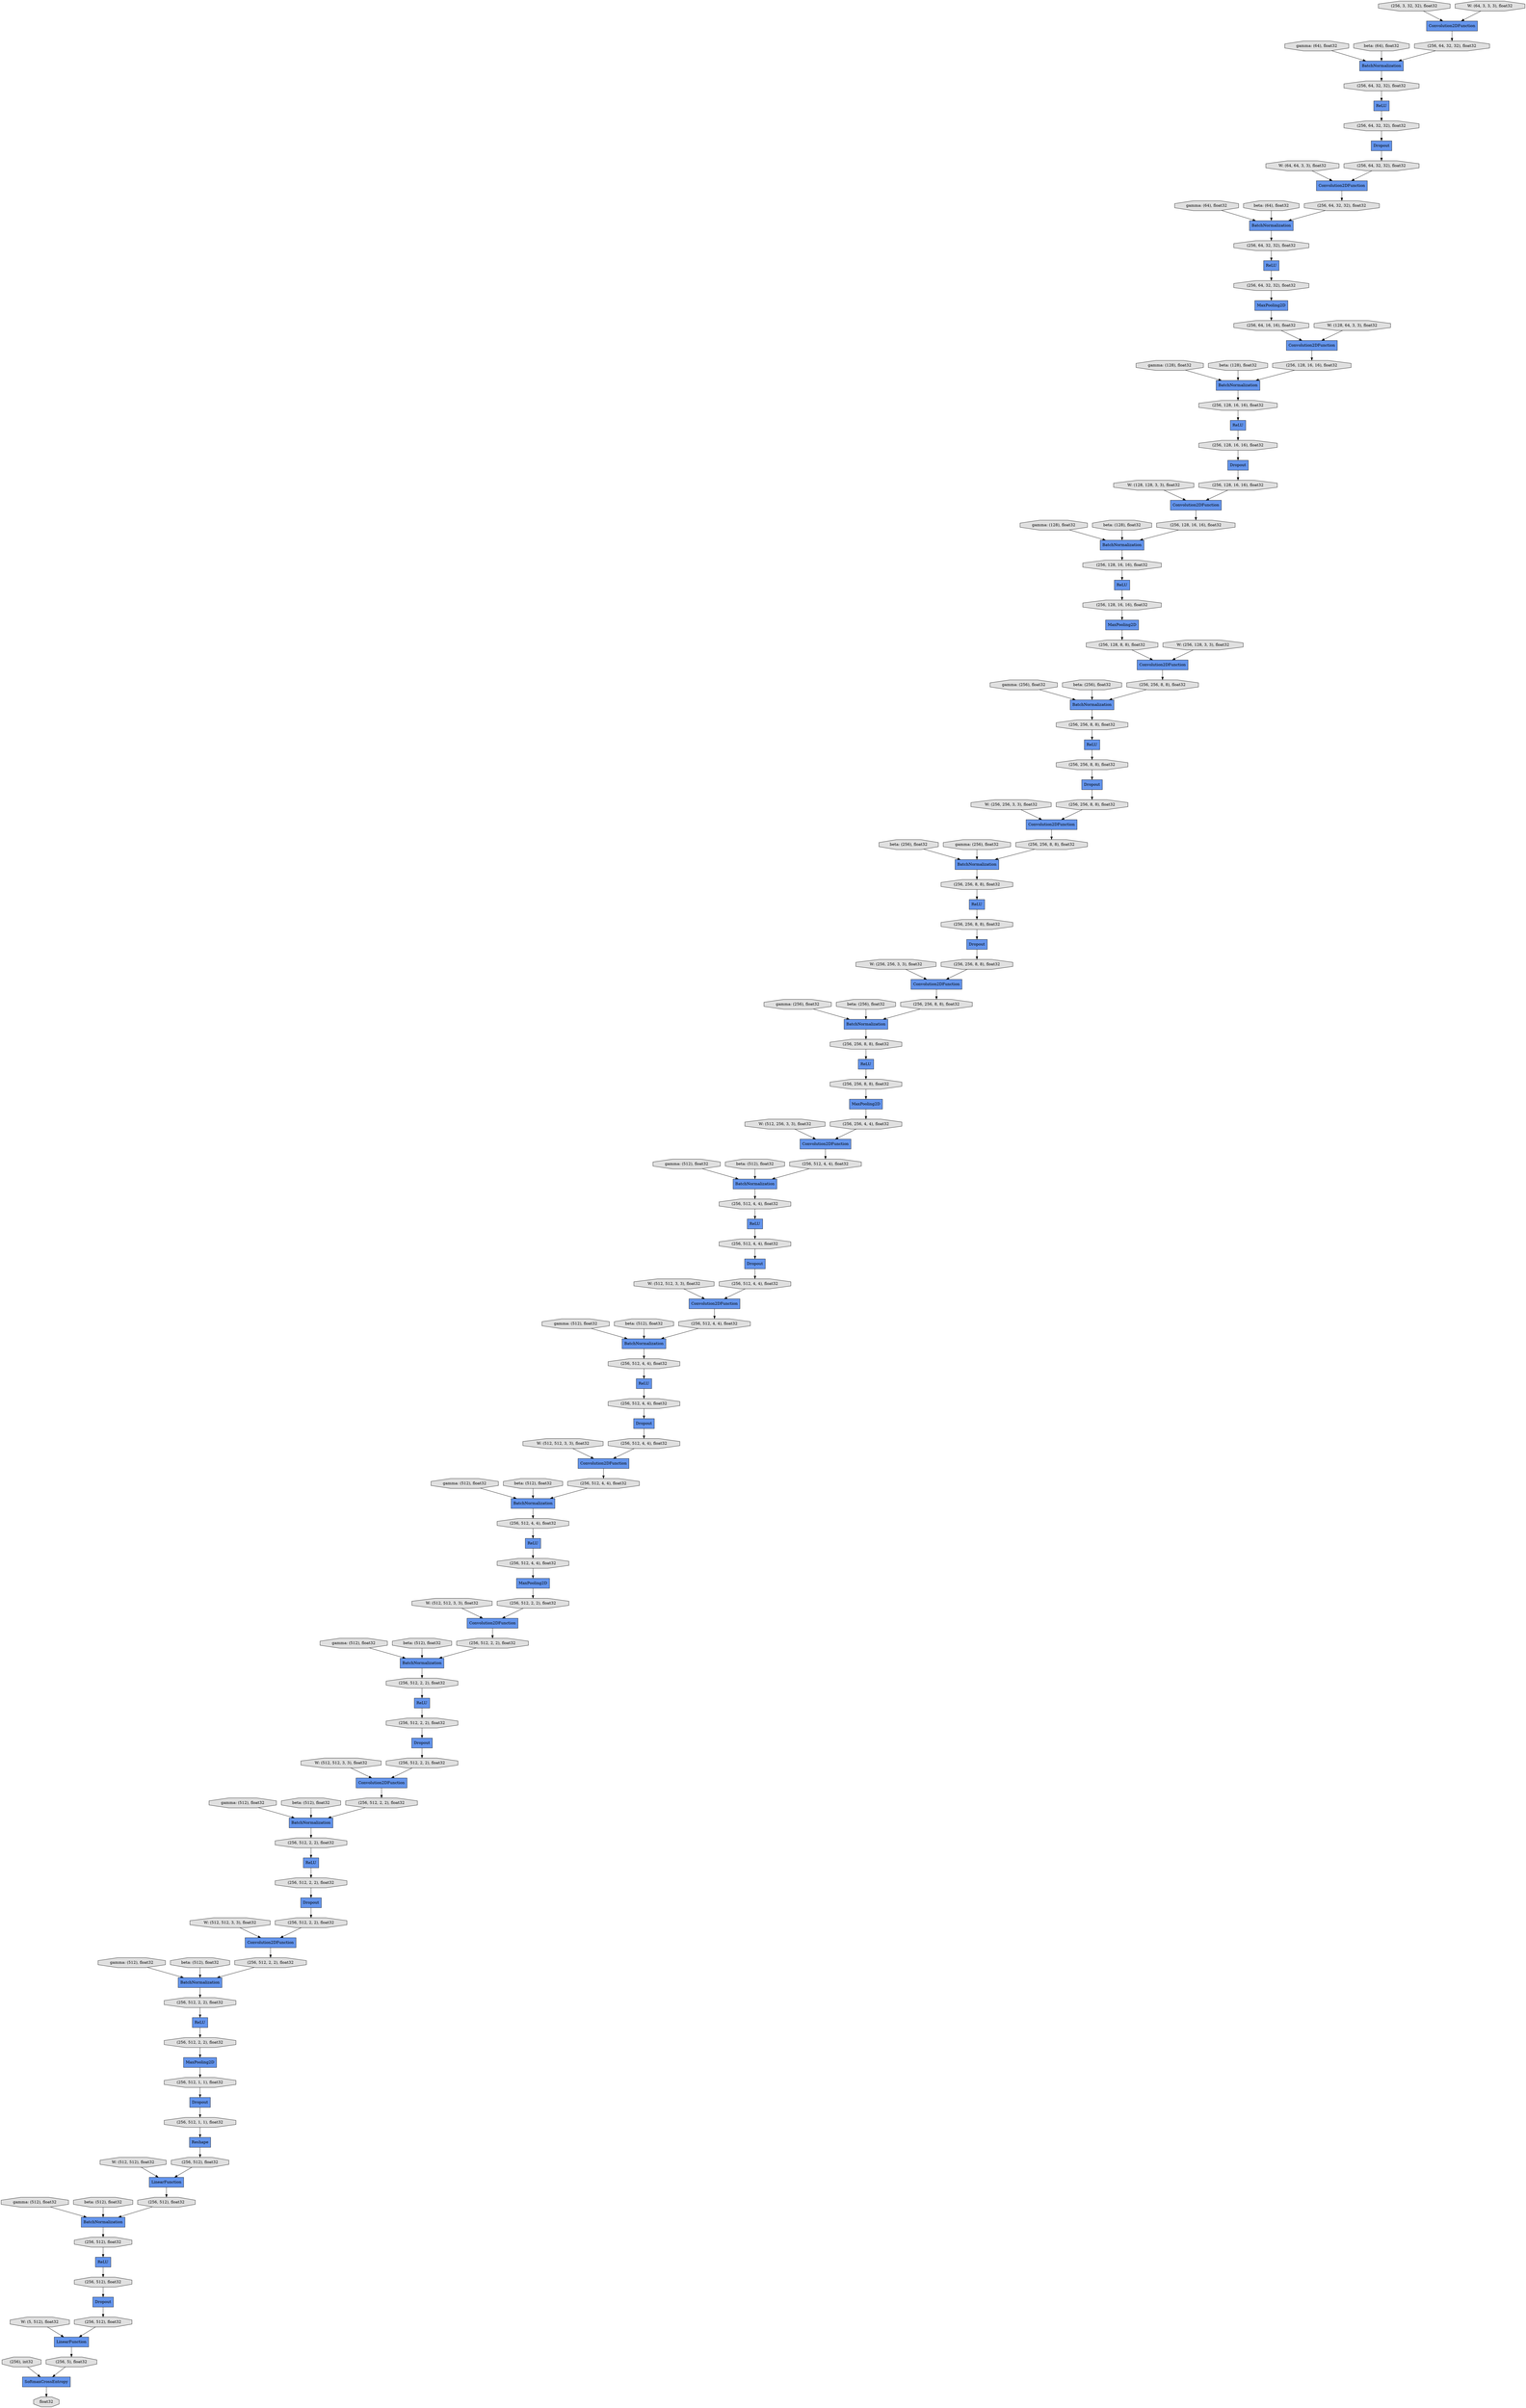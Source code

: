 digraph graphname{rankdir=TB;2372315594936 [label="Convolution2DFunction",shape="record",fillcolor="#6495ED",style="filled"];2372333322536 [label="gamma: (512), float32",shape="octagon",fillcolor="#E0E0E0",style="filled"];2372315595048 [label="(256, 256, 8, 8), float32",shape="octagon",fillcolor="#E0E0E0",style="filled"];2372315595104 [label="BatchNormalization",shape="record",fillcolor="#6495ED",style="filled"];2372333322928 [label="beta: (512), float32",shape="octagon",fillcolor="#E0E0E0",style="filled"];2372315595440 [label="ReLU",shape="record",fillcolor="#6495ED",style="filled"];2372315595496 [label="(256, 256, 8, 8), float32",shape="octagon",fillcolor="#E0E0E0",style="filled"];2372315595608 [label="(256, 256, 8, 8), float32",shape="octagon",fillcolor="#E0E0E0",style="filled"];2372315595720 [label="Dropout",shape="record",fillcolor="#6495ED",style="filled"];2372315595888 [label="(256, 256, 8, 8), float32",shape="octagon",fillcolor="#E0E0E0",style="filled"];2372333323432 [label="W: (512, 512, 3, 3), float32",shape="octagon",fillcolor="#E0E0E0",style="filled"];2372315595944 [label="(256, 256, 8, 8), float32",shape="octagon",fillcolor="#E0E0E0",style="filled"];2372315596056 [label="ReLU",shape="record",fillcolor="#6495ED",style="filled"];2372315596112 [label="(256, 256, 8, 8), float32",shape="octagon",fillcolor="#E0E0E0",style="filled"];2372315022672 [label="BatchNormalization",shape="record",fillcolor="#6495ED",style="filled"];2372333323712 [label="gamma: (512), float32",shape="octagon",fillcolor="#E0E0E0",style="filled"];2372315596336 [label="Convolution2DFunction",shape="record",fillcolor="#6495ED",style="filled"];2372315596392 [label="BatchNormalization",shape="record",fillcolor="#6495ED",style="filled"];2372315023064 [label="Convolution2DFunction",shape="record",fillcolor="#6495ED",style="filled"];2372333324104 [label="beta: (512), float32",shape="octagon",fillcolor="#E0E0E0",style="filled"];2372316235704 [label="gamma: (64), float32",shape="octagon",fillcolor="#E0E0E0",style="filled"];2372333281232 [label="beta: (256), float32",shape="octagon",fillcolor="#E0E0E0",style="filled"];2372316235984 [label="beta: (64), float32",shape="octagon",fillcolor="#E0E0E0",style="filled"];2372333324608 [label="W: (512, 512, 3, 3), float32",shape="octagon",fillcolor="#E0E0E0",style="filled"];2372333324888 [label="gamma: (512), float32",shape="octagon",fillcolor="#E0E0E0",style="filled"];2372316236432 [label="W: (64, 64, 3, 3), float32",shape="octagon",fillcolor="#E0E0E0",style="filled"];2372316236712 [label="gamma: (64), float32",shape="octagon",fillcolor="#E0E0E0",style="filled"];2372333325280 [label="beta: (512), float32",shape="octagon",fillcolor="#E0E0E0",style="filled"];2372316237104 [label="beta: (64), float32",shape="octagon",fillcolor="#E0E0E0",style="filled"];2372224421224 [label="(256, 64, 16, 16), float32",shape="octagon",fillcolor="#E0E0E0",style="filled"];2372333325784 [label="W: (512, 512, 3, 3), float32",shape="octagon",fillcolor="#E0E0E0",style="filled"];2372315598352 [label="(256, 256, 8, 8), float32",shape="octagon",fillcolor="#E0E0E0",style="filled"];2372315598464 [label="MaxPooling2D",shape="record",fillcolor="#6495ED",style="filled"];2372315598520 [label="(256, 256, 8, 8), float32",shape="octagon",fillcolor="#E0E0E0",style="filled"];2372333326064 [label="gamma: (512), float32",shape="octagon",fillcolor="#E0E0E0",style="filled"];2372316237608 [label="W: (128, 64, 3, 3), float32",shape="octagon",fillcolor="#E0E0E0",style="filled"];2372315598688 [label="Convolution2DFunction",shape="record",fillcolor="#6495ED",style="filled"];2372315598744 [label="BatchNormalization",shape="record",fillcolor="#6495ED",style="filled"];2372315598800 [label="ReLU",shape="record",fillcolor="#6495ED",style="filled"];2372502810696 [label="(256, 512), float32",shape="octagon",fillcolor="#E0E0E0",style="filled"];2372502777928 [label="BatchNormalization",shape="record",fillcolor="#6495ED",style="filled"];2372502736968 [label="(256, 256, 8, 8), float32",shape="octagon",fillcolor="#E0E0E0",style="filled"];2372263358536 [label="Convolution2DFunction",shape="record",fillcolor="#6495ED",style="filled"];2372502777984 [label="ReLU",shape="record",fillcolor="#6495ED",style="filled"];2372333277312 [label="gamma: (128), float32",shape="octagon",fillcolor="#E0E0E0",style="filled"];2372333342904 [label="beta: (512), float32",shape="octagon",fillcolor="#E0E0E0",style="filled"];2372502778040 [label="(256, 512, 2, 2), float32",shape="octagon",fillcolor="#E0E0E0",style="filled"];2372502737080 [label="(256, 256, 8, 8), float32",shape="octagon",fillcolor="#E0E0E0",style="filled"];2372502778152 [label="(256, 512, 2, 2), float32",shape="octagon",fillcolor="#E0E0E0",style="filled"];2372502810976 [label="(256, 512), float32",shape="octagon",fillcolor="#E0E0E0",style="filled"];2372502811088 [label="LinearFunction",shape="record",fillcolor="#6495ED",style="filled"];2372502811144 [label="SoftmaxCrossEntropy",shape="record",fillcolor="#6495ED",style="filled"];2372333343240 [label="W: (512, 512), float32",shape="octagon",fillcolor="#E0E0E0",style="filled"];2372333294088 [label="W: (256, 256, 3, 3), float32",shape="octagon",fillcolor="#E0E0E0",style="filled"];2372333277704 [label="beta: (128), float32",shape="octagon",fillcolor="#E0E0E0",style="filled"];2372502737472 [label="(256, 256, 8, 8), float32",shape="octagon",fillcolor="#E0E0E0",style="filled"];2372502811256 [label="(256, 5), float32",shape="octagon",fillcolor="#E0E0E0",style="filled"];2372502778544 [label="(256, 512, 2, 2), float32",shape="octagon",fillcolor="#E0E0E0",style="filled"];2372502737640 [label="(256, 256, 4, 4), float32",shape="octagon",fillcolor="#E0E0E0",style="filled"];2372502811424 [label="(256), int32",shape="octagon",fillcolor="#E0E0E0",style="filled"];2372333343520 [label="gamma: (512), float32",shape="octagon",fillcolor="#E0E0E0",style="filled"];2372502778656 [label="Dropout",shape="record",fillcolor="#6495ED",style="filled"];2372502778712 [label="(256, 512, 2, 2), float32",shape="octagon",fillcolor="#E0E0E0",style="filled"];2372502737696 [label="Dropout",shape="record",fillcolor="#6495ED",style="filled"];2372333294368 [label="gamma: (256), float32",shape="octagon",fillcolor="#E0E0E0",style="filled"];2372502737864 [label="Convolution2DFunction",shape="record",fillcolor="#6495ED",style="filled"];2372502737920 [label="BatchNormalization",shape="record",fillcolor="#6495ED",style="filled"];2372502778880 [label="Convolution2DFunction",shape="record",fillcolor="#6495ED",style="filled"];2372333278208 [label="W: (128, 128, 3, 3), float32",shape="octagon",fillcolor="#E0E0E0",style="filled"];2372502737976 [label="ReLU",shape="record",fillcolor="#6495ED",style="filled"];2372502778936 [label="BatchNormalization",shape="record",fillcolor="#6495ED",style="filled"];2372223202304 [label="BatchNormalization",shape="record",fillcolor="#6495ED",style="filled"];2372502811760 [label="float32",shape="octagon",fillcolor="#E0E0E0",style="filled"];2372502778992 [label="ReLU",shape="record",fillcolor="#6495ED",style="filled"];2372502738032 [label="(256, 512, 4, 4), float32",shape="octagon",fillcolor="#E0E0E0",style="filled"];2372333343912 [label="beta: (512), float32",shape="octagon",fillcolor="#E0E0E0",style="filled"];2372502779048 [label="(256, 512, 2, 2), float32",shape="octagon",fillcolor="#E0E0E0",style="filled"];2372333294760 [label="beta: (256), float32",shape="octagon",fillcolor="#E0E0E0",style="filled"];2372502738144 [label="(256, 512, 4, 4), float32",shape="octagon",fillcolor="#E0E0E0",style="filled"];2372190672096 [label="Dropout",shape="record",fillcolor="#6495ED",style="filled"];2372502779160 [label="(256, 512, 2, 2), float32",shape="octagon",fillcolor="#E0E0E0",style="filled"];2372333278488 [label="gamma: (128), float32",shape="octagon",fillcolor="#E0E0E0",style="filled"];2372314961344 [label="(256, 128, 8, 8), float32",shape="octagon",fillcolor="#E0E0E0",style="filled"];2372314346944 [label="(256, 64, 32, 32), float32",shape="octagon",fillcolor="#E0E0E0",style="filled"];2372314961400 [label="(256, 128, 16, 16), float32",shape="octagon",fillcolor="#E0E0E0",style="filled"];2372314347000 [label="Dropout",shape="record",fillcolor="#6495ED",style="filled"];2372502740944 [label="Convolution2DFunction",shape="record",fillcolor="#6495ED",style="filled"];2372314347056 [label="(256, 64, 32, 32), float32",shape="octagon",fillcolor="#E0E0E0",style="filled"];2372333344360 [label="W: (5, 512), float32",shape="octagon",fillcolor="#E0E0E0",style="filled"];2372502738536 [label="(256, 512, 4, 4), float32",shape="octagon",fillcolor="#E0E0E0",style="filled"];2372314961512 [label="(256, 64, 32, 32), float32",shape="octagon",fillcolor="#E0E0E0",style="filled"];2372314347112 [label="ReLU",shape="record",fillcolor="#6495ED",style="filled"];2372502779552 [label="(256, 512, 2, 2), float32",shape="octagon",fillcolor="#E0E0E0",style="filled"];2372333295264 [label="W: (512, 256, 3, 3), float32",shape="octagon",fillcolor="#E0E0E0",style="filled"];2372333278880 [label="beta: (128), float32",shape="octagon",fillcolor="#E0E0E0",style="filled"];2372502738648 [label="Dropout",shape="record",fillcolor="#6495ED",style="filled"];2372502779664 [label="MaxPooling2D",shape="record",fillcolor="#6495ED",style="filled"];2372502738704 [label="(256, 512, 4, 4), float32",shape="octagon",fillcolor="#E0E0E0",style="filled"];2372502779720 [label="(256, 512, 2, 2), float32",shape="octagon",fillcolor="#E0E0E0",style="filled"];2372314347336 [label="(256, 3, 32, 32), float32",shape="octagon",fillcolor="#E0E0E0",style="filled"];2372333295544 [label="gamma: (512), float32",shape="octagon",fillcolor="#E0E0E0",style="filled"];2372502738872 [label="Convolution2DFunction",shape="record",fillcolor="#6495ED",style="filled"];2372502738928 [label="BatchNormalization",shape="record",fillcolor="#6495ED",style="filled"];2372502779888 [label="Convolution2DFunction",shape="record",fillcolor="#6495ED",style="filled"];2372502779944 [label="BatchNormalization",shape="record",fillcolor="#6495ED",style="filled"];2372502738984 [label="ReLU",shape="record",fillcolor="#6495ED",style="filled"];2372502780000 [label="ReLU",shape="record",fillcolor="#6495ED",style="filled"];2372502739040 [label="(256, 512, 4, 4), float32",shape="octagon",fillcolor="#E0E0E0",style="filled"];2372502780056 [label="(256, 512, 2, 2), float32",shape="octagon",fillcolor="#E0E0E0",style="filled"];2372333279384 [label="W: (256, 128, 3, 3), float32",shape="octagon",fillcolor="#E0E0E0",style="filled"];2372502739152 [label="(256, 512, 4, 4), float32",shape="octagon",fillcolor="#E0E0E0",style="filled"];2372314962128 [label="ReLU",shape="record",fillcolor="#6495ED",style="filled"];2372502780168 [label="(256, 512, 2, 2), float32",shape="octagon",fillcolor="#E0E0E0",style="filled"];2372333295936 [label="beta: (512), float32",shape="octagon",fillcolor="#E0E0E0",style="filled"];2372314962296 [label="(256, 128, 16, 16), float32",shape="octagon",fillcolor="#E0E0E0",style="filled"];2372333279664 [label="gamma: (256), float32",shape="octagon",fillcolor="#E0E0E0",style="filled"];2372314962408 [label="Dropout",shape="record",fillcolor="#6495ED",style="filled"];2372502780448 [label="Dropout",shape="record",fillcolor="#6495ED",style="filled"];2372502739544 [label="(256, 512, 4, 4), float32",shape="octagon",fillcolor="#E0E0E0",style="filled"];2372502780560 [label="(256, 512, 2, 2), float32",shape="octagon",fillcolor="#E0E0E0",style="filled"];2372502739656 [label="MaxPooling2D",shape="record",fillcolor="#6495ED",style="filled"];2372502739712 [label="(256, 512, 4, 4), float32",shape="octagon",fillcolor="#E0E0E0",style="filled"];2372314962688 [label="(256, 128, 16, 16), float32",shape="octagon",fillcolor="#E0E0E0",style="filled"];2372502780728 [label="(256, 512, 1, 1), float32",shape="octagon",fillcolor="#E0E0E0",style="filled"];2372333296440 [label="W: (512, 512, 3, 3), float32",shape="octagon",fillcolor="#E0E0E0",style="filled"];2372333280056 [label="beta: (256), float32",shape="octagon",fillcolor="#E0E0E0",style="filled"];2372314962800 [label="(256, 128, 16, 16), float32",shape="octagon",fillcolor="#E0E0E0",style="filled"];2372315544432 [label="(256, 64, 32, 32), float32",shape="octagon",fillcolor="#E0E0E0",style="filled"];2372502739880 [label="Convolution2DFunction",shape="record",fillcolor="#6495ED",style="filled"];2372502780896 [label="BatchNormalization",shape="record",fillcolor="#6495ED",style="filled"];2372502739936 [label="BatchNormalization",shape="record",fillcolor="#6495ED",style="filled"];2372314962912 [label="(256, 128, 16, 16), float32",shape="octagon",fillcolor="#E0E0E0",style="filled"];2372502780952 [label="(256, 512, 1, 1), float32",shape="octagon",fillcolor="#E0E0E0",style="filled"];2372502739992 [label="ReLU",shape="record",fillcolor="#6495ED",style="filled"];2372314962968 [label="MaxPooling2D",shape="record",fillcolor="#6495ED",style="filled"];2372315544600 [label="ReLU",shape="record",fillcolor="#6495ED",style="filled"];2372502740048 [label="(256, 512, 4, 4), float32",shape="octagon",fillcolor="#E0E0E0",style="filled"];2372333296720 [label="gamma: (512), float32",shape="octagon",fillcolor="#E0E0E0",style="filled"];2372315544656 [label="(256, 64, 32, 32), float32",shape="octagon",fillcolor="#E0E0E0",style="filled"];2372502781064 [label="Reshape",shape="record",fillcolor="#6495ED",style="filled"];2372314963080 [label="(256, 128, 16, 16), float32",shape="octagon",fillcolor="#E0E0E0",style="filled"];2372210687000 [label="W: (64, 3, 3, 3), float32",shape="octagon",fillcolor="#E0E0E0",style="filled"];2372502740160 [label="(256, 512, 4, 4), float32",shape="octagon",fillcolor="#E0E0E0",style="filled"];2372315544768 [label="Convolution2DFunction",shape="record",fillcolor="#6495ED",style="filled"];2372315544824 [label="BatchNormalization",shape="record",fillcolor="#6495ED",style="filled"];2372333280560 [label="W: (256, 256, 3, 3), float32",shape="octagon",fillcolor="#E0E0E0",style="filled"];2372315544880 [label="MaxPooling2D",shape="record",fillcolor="#6495ED",style="filled"];2372315544936 [label="(256, 64, 32, 32), float32",shape="octagon",fillcolor="#E0E0E0",style="filled"];2372502781344 [label="(256, 512), float32",shape="octagon",fillcolor="#E0E0E0",style="filled"];2372314963360 [label="BatchNormalization",shape="record",fillcolor="#6495ED",style="filled"];2372502781400 [label="LinearFunction",shape="record",fillcolor="#6495ED",style="filled"];2372333297112 [label="beta: (512), float32",shape="octagon",fillcolor="#E0E0E0",style="filled"];2372502781456 [label="(256, 512), float32",shape="octagon",fillcolor="#E0E0E0",style="filled"];2372502781512 [label="ReLU",shape="record",fillcolor="#6495ED",style="filled"];2372502740552 [label="(256, 512, 4, 4), float32",shape="octagon",fillcolor="#E0E0E0",style="filled"];2372333280840 [label="gamma: (256), float32",shape="octagon",fillcolor="#E0E0E0",style="filled"];2372502781568 [label="(256, 512), float32",shape="octagon",fillcolor="#E0E0E0",style="filled"];2372314963584 [label="(256, 128, 16, 16), float32",shape="octagon",fillcolor="#E0E0E0",style="filled"];2372502781680 [label="Dropout",shape="record",fillcolor="#6495ED",style="filled"];2372502740720 [label="(256, 512, 2, 2), float32",shape="octagon",fillcolor="#E0E0E0",style="filled"];2372315545328 [label="(256, 64, 32, 32), float32",shape="octagon",fillcolor="#E0E0E0",style="filled"];2372502740776 [label="Dropout",shape="record",fillcolor="#6495ED",style="filled"];2372314963752 [label="Convolution2DFunction",shape="record",fillcolor="#6495ED",style="filled"];2372314963864 [label="ReLU",shape="record",fillcolor="#6495ED",style="filled"];2372333297616 [label="W: (512, 512, 3, 3), float32",shape="octagon",fillcolor="#E0E0E0",style="filled"];2372333344360 -> 2372502811088;2372502781400 -> 2372502781568;2372502737920 -> 2372502738144;2372502810696 -> 2372502781680;2372333342904 -> 2372502779944;2372333325784 -> 2372502779888;2372502739544 -> 2372502738648;2372502739040 -> 2372502738928;2372315022672 -> 2372314346944;2372224421224 -> 2372263358536;2372502737976 -> 2372502738536;2372314961400 -> 2372314963864;2372315544880 -> 2372224421224;2372315598800 -> 2372502737472;2372502779048 -> 2372502778936;2372315544824 -> 2372315545328;2372314346944 -> 2372314347112;2372502781680 -> 2372502810976;2372502739656 -> 2372502740720;2372502811256 -> 2372502811144;2372333277704 -> 2372223202304;2372502778712 -> 2372502778880;2372314961344 -> 2372315594936;2372315023064 -> 2372314347056;2372315596056 -> 2372315598352;2372333278208 -> 2372314963752;2372314347000 -> 2372315544936;2372223202304 -> 2372314963584;2372502738536 -> 2372502737696;2372315596392 -> 2372315595944;2372314962128 -> 2372314962688;2372502780728 -> 2372502780448;2372315595608 -> 2372315595440;2372316235984 -> 2372315022672;2372502739936 -> 2372502740160;2372502780000 -> 2372502780560;2372502738032 -> 2372502737920;2372502779888 -> 2372502780056;2372502811144 -> 2372502811760;2372502736968 -> 2372315598744;2372502738144 -> 2372502737976;2372333278488 -> 2372314963360;2372502738984 -> 2372502739544;2372314962688 -> 2372190672096;2372190672096 -> 2372314963080;2372502737472 -> 2372315598464;2372502781512 -> 2372502810696;2372502781568 -> 2372502780896;2372263358536 -> 2372314962800;2372502740552 -> 2372502739656;2372316237104 -> 2372315544824;2372333324104 -> 2372502777928;2372333343240 -> 2372502781400;2372502738704 -> 2372502738872;2372315595048 -> 2372314962408;2372316235704 -> 2372315022672;2372502739992 -> 2372502740552;2372315598520 -> 2372315598688;2372314347056 -> 2372315022672;2372315598352 -> 2372315595720;2372333280056 -> 2372315595104;2372315596112 -> 2372315596392;2372315594936 -> 2372315595496;2372314962968 -> 2372314961344;2372333297616 -> 2372502739880;2372333294088 -> 2372315598688;2372333323712 -> 2372502777928;2372502778040 -> 2372502777928;2372502737696 -> 2372502738704;2372502739880 -> 2372502740048;2372315544656 -> 2372315544824;2372314347112 -> 2372315544432;2372502810976 -> 2372502811088;2372315595440 -> 2372315595048;2372502781064 -> 2372502781344;2372333279664 -> 2372315595104;2372333296720 -> 2372502738928;2372314962912 -> 2372314963360;2372315544432 -> 2372314347000;2372502780056 -> 2372502779944;2372315544936 -> 2372315544768;2372502780448 -> 2372502780952;2372502738648 -> 2372502739712;2372333295936 -> 2372502737920;2372502780952 -> 2372502781064;2372315544600 -> 2372314961512;2372333322536 -> 2372502739936;2372333295544 -> 2372502737920;2372502780168 -> 2372502780000;2372333343912 -> 2372502780896;2372333297112 -> 2372502738928;2372315544768 -> 2372315544656;2372502778992 -> 2372502779552;2372333323432 -> 2372502740944;2372314963752 -> 2372314962912;2372502811088 -> 2372502811256;2372333280840 -> 2372315596392;2372333296440 -> 2372502738872;2372502740944 -> 2372502778040;2372315598688 -> 2372502736968;2372333278880 -> 2372314963360;2372502737864 -> 2372502738032;2372502740048 -> 2372502739936;2372502811424 -> 2372502811144;2372502780896 -> 2372502781456;2372502779664 -> 2372502780728;2372502739152 -> 2372502738984;2372333326064 -> 2372502779944;2372333322928 -> 2372502739936;2372333280560 -> 2372315596336;2372502740776 -> 2372502778712;2372333343520 -> 2372502780896;2372315595104 -> 2372315595608;2372315595888 -> 2372315596336;2372314963584 -> 2372314962128;2372333294368 -> 2372315598744;2372502777984 -> 2372502778544;2372502738872 -> 2372502739040;2372314963864 -> 2372314962296;2372314961512 -> 2372315544880;2372502737640 -> 2372502737864;2372316236712 -> 2372315544824;2372502740160 -> 2372502739992;2372315595944 -> 2372315596056;2372502779160 -> 2372502778992;2372502777928 -> 2372502778152;2372502781456 -> 2372502781512;2372333294760 -> 2372315598744;2372502740720 -> 2372502740944;2372502778880 -> 2372502779048;2372502739712 -> 2372502739880;2372314962296 -> 2372314962968;2372314963080 -> 2372314963752;2372502778152 -> 2372502777984;2372502778936 -> 2372502779160;2372333295264 -> 2372502737864;2372333281232 -> 2372315596392;2372315598744 -> 2372502737080;2372210687000 -> 2372315023064;2372502781344 -> 2372502781400;2372315596336 -> 2372315596112;2372315545328 -> 2372315544600;2372333279384 -> 2372315594936;2372314962408 -> 2372315595888;2372502778656 -> 2372502779720;2372333324888 -> 2372502778936;2372315595496 -> 2372315595104;2372502779944 -> 2372502780168;2372314347336 -> 2372315023064;2372502779720 -> 2372502779888;2372333277312 -> 2372223202304;2372502737080 -> 2372315598800;2372314962800 -> 2372223202304;2372316236432 -> 2372315544768;2372315598464 -> 2372502737640;2372315595720 -> 2372315598520;2372333325280 -> 2372502778936;2372316237608 -> 2372263358536;2372502779552 -> 2372502778656;2372333324608 -> 2372502778880;2372314963360 -> 2372314961400;2372502738928 -> 2372502739152;2372502780560 -> 2372502779664;2372502778544 -> 2372502740776;}